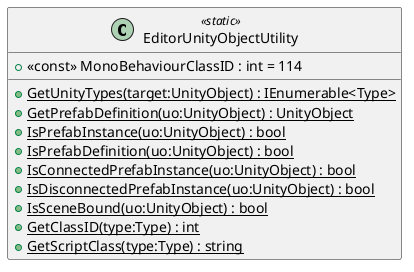 @startuml
class EditorUnityObjectUtility <<static>> {
    + {static} GetUnityTypes(target:UnityObject) : IEnumerable<Type>
    + {static} GetPrefabDefinition(uo:UnityObject) : UnityObject
    + {static} IsPrefabInstance(uo:UnityObject) : bool
    + {static} IsPrefabDefinition(uo:UnityObject) : bool
    + {static} IsConnectedPrefabInstance(uo:UnityObject) : bool
    + {static} IsDisconnectedPrefabInstance(uo:UnityObject) : bool
    + {static} IsSceneBound(uo:UnityObject) : bool
    + <<const>> MonoBehaviourClassID : int = 114
    + {static} GetClassID(type:Type) : int
    + {static} GetScriptClass(type:Type) : string
}
@enduml
